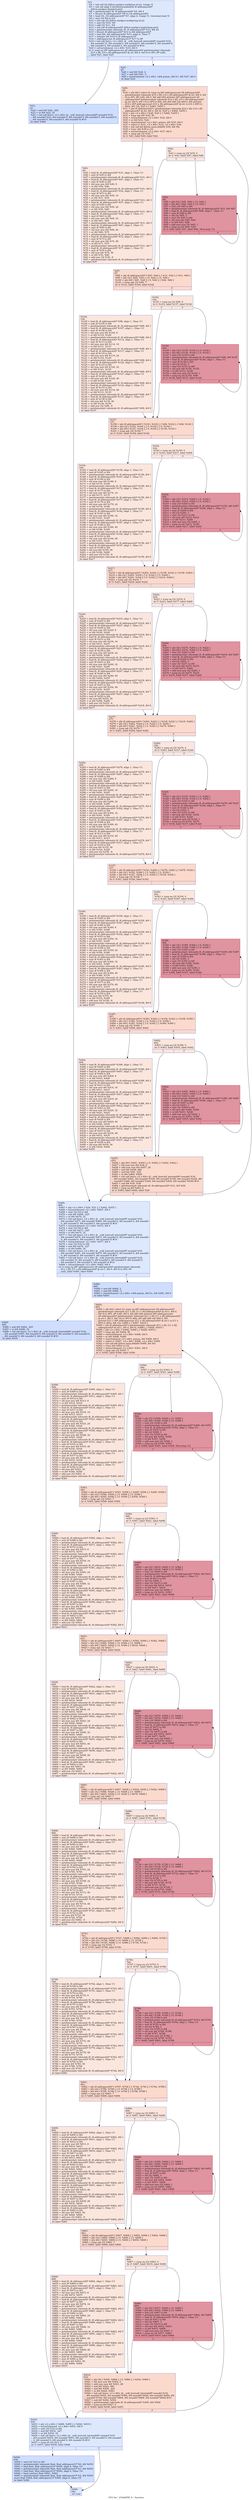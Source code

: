 digraph "CFG for '_Z3AddPfS_S_' function" {
	label="CFG for '_Z3AddPfS_S_' function";

	Node0x549b290 [shape=record,color="#3d50c3ff", style=filled, fillcolor="#b2ccfb70",label="{%3:\l  %4 = tail call i32 @llvm.amdgcn.workitem.id.x(), !range !4\l  %5 = tail call align 4 dereferenceable(64) i8 addrspace(4)*\l... @llvm.amdgcn.dispatch.ptr()\l  %6 = getelementptr i8, i8 addrspace(4)* %5, i64 4\l  %7 = bitcast i8 addrspace(4)* %6 to i16 addrspace(4)*\l  %8 = load i16, i16 addrspace(4)* %7, align 4, !range !5, !invariant.load !6\l  %9 = zext i16 %8 to i32\l  %10 = tail call i32 @llvm.amdgcn.workgroup.id.x()\l  %11 = mul i32 %10, %9\l  %12 = add i32 %11, %4\l  %13 = tail call i8 addrspace(4)* @llvm.amdgcn.implicitarg.ptr()\l  %14 = getelementptr inbounds i8, i8 addrspace(4)* %13, i64 24\l  %15 = bitcast i8 addrspace(4)* %14 to i64 addrspace(4)*\l  %16 = load i64, i64 addrspace(4)* %15, align 8, !tbaa !7\l  %17 = inttoptr i64 %16 to i8 addrspace(1)*\l  %18 = addrspacecast i8 addrspace(1)* %17 to i8*\l  %19 = tail call fastcc \<2 x i64\> @__ockl_hostcall_internal(i8* noundef %18,\l... i64 noundef 33, i64 noundef 0, i64 noundef 0, i64 noundef 0, i64 noundef 0,\l... i64 noundef 0, i64 noundef 0, i64 noundef 0) #10\l  %20 = extractelement \<2 x i64\> %19, i64 0\l  br i1 icmp eq (i8* addrspacecast (i8 addrspace(4)* getelementptr inbounds\l... ([14 x i8], [14 x i8] addrspace(4)* @.str, i64 0, i64 0) to i8*), i8* null),\l... label %21, label %25\l|{<s0>T|<s1>F}}"];
	Node0x549b290:s0 -> Node0x549dfe0;
	Node0x549b290:s1 -> Node0x549e9d0;
	Node0x549dfe0 [shape=record,color="#3d50c3ff", style=filled, fillcolor="#93b5fe70",label="{%21:\l21:                                               \l  %22 = and i64 %20, -225\l  %23 = or i64 %22, 32\l  %24 = tail call fastcc \<2 x i64\> @__ockl_hostcall_internal(i8* noundef %18,\l... i64 noundef %23, i64 noundef 0, i64 noundef 0, i64 noundef 0, i64 noundef 0,\l... i64 noundef 0, i64 noundef 0, i64 noundef 0) #10\l  br label %466\l}"];
	Node0x549dfe0 -> Node0x549ec90;
	Node0x549e9d0 [shape=record,color="#3d50c3ff", style=filled, fillcolor="#93b5fe70",label="{%25:\l25:                                               \l  %26 = and i64 %20, 2\l  %27 = and i64 %20, -3\l  %28 = insertelement \<2 x i64\> \<i64 poison, i64 0\>, i64 %27, i64 0\l  br label %29\l}"];
	Node0x549e9d0 -> Node0x549f830;
	Node0x549f830 [shape=record,color="#3d50c3ff", style=filled, fillcolor="#f7ac8e70",label="{%29:\l29:                                               \l  %30 = phi i64 [ select (i1 icmp eq (i8* addrspacecast (i8 addrspace(4)*\l... getelementptr inbounds ([14 x i8], [14 x i8] addrspace(4)* @.str, i64 0, i64\l... 0) to i8*), i8* null), i64 0, i64 add (i64 ptrtoint (i8* addrspacecast (i8\l... addrspace(4)* getelementptr inbounds ([14 x i8], [14 x i8] addrspace(4)*\l... @.str, i64 0, i64 13) to i8*) to i64), i64 add (i64 sub (i64 0, i64 ptrtoint\l... ([14 x i8]* addrspacecast ([14 x i8] addrspace(4)* @.str to [14 x i8]*) to\l... i64)), i64 1))), %25 ], [ %463, %455 ]\l  %31 = phi i8 addrspace(4)* [ getelementptr inbounds ([14 x i8], [14 x i8]\l... addrspace(4)* @.str, i64 0, i64 0), %25 ], [ %464, %455 ]\l  %32 = phi \<2 x i64\> [ %28, %25 ], [ %462, %455 ]\l  %33 = icmp ugt i64 %30, 56\l  %34 = extractelement \<2 x i64\> %32, i64 0\l  %35 = or i64 %34, %26\l  %36 = insertelement \<2 x i64\> poison, i64 %35, i64 0\l  %37 = select i1 %33, \<2 x i64\> %32, \<2 x i64\> %36\l  %38 = tail call i64 @llvm.umin.i64(i64 %30, i64 56)\l  %39 = trunc i64 %38 to i32\l  %40 = extractelement \<2 x i64\> %37, i64 0\l  %41 = icmp ugt i32 %39, 7\l  br i1 %41, label %44, label %42\l|{<s0>T|<s1>F}}"];
	Node0x549f830:s0 -> Node0x54a0880;
	Node0x549f830:s1 -> Node0x54a0910;
	Node0x54a0910 [shape=record,color="#3d50c3ff", style=filled, fillcolor="#f3c7b170",label="{%42:\l42:                                               \l  %43 = icmp eq i32 %39, 0\l  br i1 %43, label %97, label %84\l|{<s0>T|<s1>F}}"];
	Node0x54a0910:s0 -> Node0x54a0b10;
	Node0x54a0910:s1 -> Node0x54a0b60;
	Node0x54a0880 [shape=record,color="#3d50c3ff", style=filled, fillcolor="#f3c7b170",label="{%44:\l44:                                               \l  %45 = load i8, i8 addrspace(4)* %31, align 1, !tbaa !11\l  %46 = zext i8 %45 to i64\l  %47 = getelementptr inbounds i8, i8 addrspace(4)* %31, i64 1\l  %48 = load i8, i8 addrspace(4)* %47, align 1, !tbaa !11\l  %49 = zext i8 %48 to i64\l  %50 = shl nuw nsw i64 %49, 8\l  %51 = or i64 %50, %46\l  %52 = getelementptr inbounds i8, i8 addrspace(4)* %31, i64 2\l  %53 = load i8, i8 addrspace(4)* %52, align 1, !tbaa !11\l  %54 = zext i8 %53 to i64\l  %55 = shl nuw nsw i64 %54, 16\l  %56 = or i64 %51, %55\l  %57 = getelementptr inbounds i8, i8 addrspace(4)* %31, i64 3\l  %58 = load i8, i8 addrspace(4)* %57, align 1, !tbaa !11\l  %59 = zext i8 %58 to i64\l  %60 = shl nuw nsw i64 %59, 24\l  %61 = or i64 %56, %60\l  %62 = getelementptr inbounds i8, i8 addrspace(4)* %31, i64 4\l  %63 = load i8, i8 addrspace(4)* %62, align 1, !tbaa !11\l  %64 = zext i8 %63 to i64\l  %65 = shl nuw nsw i64 %64, 32\l  %66 = or i64 %61, %65\l  %67 = getelementptr inbounds i8, i8 addrspace(4)* %31, i64 5\l  %68 = load i8, i8 addrspace(4)* %67, align 1, !tbaa !11\l  %69 = zext i8 %68 to i64\l  %70 = shl nuw nsw i64 %69, 40\l  %71 = or i64 %66, %70\l  %72 = getelementptr inbounds i8, i8 addrspace(4)* %31, i64 6\l  %73 = load i8, i8 addrspace(4)* %72, align 1, !tbaa !11\l  %74 = zext i8 %73 to i64\l  %75 = shl nuw nsw i64 %74, 48\l  %76 = or i64 %71, %75\l  %77 = getelementptr inbounds i8, i8 addrspace(4)* %31, i64 7\l  %78 = load i8, i8 addrspace(4)* %77, align 1, !tbaa !11\l  %79 = zext i8 %78 to i64\l  %80 = shl nuw i64 %79, 56\l  %81 = or i64 %76, %80\l  %82 = add nsw i32 %39, -8\l  %83 = getelementptr inbounds i8, i8 addrspace(4)* %31, i64 8\l  br label %97\l}"];
	Node0x54a0880 -> Node0x54a0b10;
	Node0x54a0b60 [shape=record,color="#b70d28ff", style=filled, fillcolor="#b70d2870",label="{%84:\l84:                                               \l  %85 = phi i32 [ %95, %84 ], [ 0, %42 ]\l  %86 = phi i64 [ %94, %84 ], [ 0, %42 ]\l  %87 = zext i32 %85 to i64\l  %88 = getelementptr inbounds i8, i8 addrspace(4)* %31, i64 %87\l  %89 = load i8, i8 addrspace(4)* %88, align 1, !tbaa !11\l  %90 = zext i8 %89 to i64\l  %91 = shl i32 %85, 3\l  %92 = zext i32 %91 to i64\l  %93 = shl nuw i64 %90, %92\l  %94 = or i64 %93, %86\l  %95 = add nuw nsw i32 %85, 1\l  %96 = icmp eq i32 %95, %39\l  br i1 %96, label %97, label %84, !llvm.loop !12\l|{<s0>T|<s1>F}}"];
	Node0x54a0b60:s0 -> Node0x54a0b10;
	Node0x54a0b60:s1 -> Node0x54a0b60;
	Node0x54a0b10 [shape=record,color="#3d50c3ff", style=filled, fillcolor="#f7ac8e70",label="{%97:\l97:                                               \l  %98 = phi i8 addrspace(4)* [ %83, %44 ], [ %31, %42 ], [ %31, %84 ]\l  %99 = phi i32 [ %82, %44 ], [ 0, %42 ], [ 0, %84 ]\l  %100 = phi i64 [ %81, %44 ], [ 0, %42 ], [ %94, %84 ]\l  %101 = icmp ugt i32 %99, 7\l  br i1 %101, label %104, label %102\l|{<s0>T|<s1>F}}"];
	Node0x54a0b10:s0 -> Node0x54a3860;
	Node0x54a0b10:s1 -> Node0x54a38b0;
	Node0x54a38b0 [shape=record,color="#3d50c3ff", style=filled, fillcolor="#f3c7b170",label="{%102:\l102:                                              \l  %103 = icmp eq i32 %99, 0\l  br i1 %103, label %157, label %144\l|{<s0>T|<s1>F}}"];
	Node0x54a38b0:s0 -> Node0x54a3a80;
	Node0x54a38b0:s1 -> Node0x54a3ad0;
	Node0x54a3860 [shape=record,color="#3d50c3ff", style=filled, fillcolor="#f3c7b170",label="{%104:\l104:                                              \l  %105 = load i8, i8 addrspace(4)* %98, align 1, !tbaa !11\l  %106 = zext i8 %105 to i64\l  %107 = getelementptr inbounds i8, i8 addrspace(4)* %98, i64 1\l  %108 = load i8, i8 addrspace(4)* %107, align 1, !tbaa !11\l  %109 = zext i8 %108 to i64\l  %110 = shl nuw nsw i64 %109, 8\l  %111 = or i64 %110, %106\l  %112 = getelementptr inbounds i8, i8 addrspace(4)* %98, i64 2\l  %113 = load i8, i8 addrspace(4)* %112, align 1, !tbaa !11\l  %114 = zext i8 %113 to i64\l  %115 = shl nuw nsw i64 %114, 16\l  %116 = or i64 %111, %115\l  %117 = getelementptr inbounds i8, i8 addrspace(4)* %98, i64 3\l  %118 = load i8, i8 addrspace(4)* %117, align 1, !tbaa !11\l  %119 = zext i8 %118 to i64\l  %120 = shl nuw nsw i64 %119, 24\l  %121 = or i64 %116, %120\l  %122 = getelementptr inbounds i8, i8 addrspace(4)* %98, i64 4\l  %123 = load i8, i8 addrspace(4)* %122, align 1, !tbaa !11\l  %124 = zext i8 %123 to i64\l  %125 = shl nuw nsw i64 %124, 32\l  %126 = or i64 %121, %125\l  %127 = getelementptr inbounds i8, i8 addrspace(4)* %98, i64 5\l  %128 = load i8, i8 addrspace(4)* %127, align 1, !tbaa !11\l  %129 = zext i8 %128 to i64\l  %130 = shl nuw nsw i64 %129, 40\l  %131 = or i64 %126, %130\l  %132 = getelementptr inbounds i8, i8 addrspace(4)* %98, i64 6\l  %133 = load i8, i8 addrspace(4)* %132, align 1, !tbaa !11\l  %134 = zext i8 %133 to i64\l  %135 = shl nuw nsw i64 %134, 48\l  %136 = or i64 %131, %135\l  %137 = getelementptr inbounds i8, i8 addrspace(4)* %98, i64 7\l  %138 = load i8, i8 addrspace(4)* %137, align 1, !tbaa !11\l  %139 = zext i8 %138 to i64\l  %140 = shl nuw i64 %139, 56\l  %141 = or i64 %136, %140\l  %142 = add nsw i32 %99, -8\l  %143 = getelementptr inbounds i8, i8 addrspace(4)* %98, i64 8\l  br label %157\l}"];
	Node0x54a3860 -> Node0x54a3a80;
	Node0x54a3ad0 [shape=record,color="#b70d28ff", style=filled, fillcolor="#b70d2870",label="{%144:\l144:                                              \l  %145 = phi i32 [ %155, %144 ], [ 0, %102 ]\l  %146 = phi i64 [ %154, %144 ], [ 0, %102 ]\l  %147 = zext i32 %145 to i64\l  %148 = getelementptr inbounds i8, i8 addrspace(4)* %98, i64 %147\l  %149 = load i8, i8 addrspace(4)* %148, align 1, !tbaa !11\l  %150 = zext i8 %149 to i64\l  %151 = shl i32 %145, 3\l  %152 = zext i32 %151 to i64\l  %153 = shl nuw i64 %150, %152\l  %154 = or i64 %153, %146\l  %155 = add nuw nsw i32 %145, 1\l  %156 = icmp eq i32 %155, %99\l  br i1 %156, label %157, label %144\l|{<s0>T|<s1>F}}"];
	Node0x54a3ad0:s0 -> Node0x54a3a80;
	Node0x54a3ad0:s1 -> Node0x54a3ad0;
	Node0x54a3a80 [shape=record,color="#3d50c3ff", style=filled, fillcolor="#f7ac8e70",label="{%157:\l157:                                              \l  %158 = phi i8 addrspace(4)* [ %143, %104 ], [ %98, %102 ], [ %98, %144 ]\l  %159 = phi i32 [ %142, %104 ], [ 0, %102 ], [ 0, %144 ]\l  %160 = phi i64 [ %141, %104 ], [ 0, %102 ], [ %154, %144 ]\l  %161 = icmp ugt i32 %159, 7\l  br i1 %161, label %164, label %162\l|{<s0>T|<s1>F}}"];
	Node0x54a3a80:s0 -> Node0x54a5fa0;
	Node0x54a3a80:s1 -> Node0x54a5ff0;
	Node0x54a5ff0 [shape=record,color="#3d50c3ff", style=filled, fillcolor="#f3c7b170",label="{%162:\l162:                                              \l  %163 = icmp eq i32 %159, 0\l  br i1 %163, label %217, label %204\l|{<s0>T|<s1>F}}"];
	Node0x54a5ff0:s0 -> Node0x54a6180;
	Node0x54a5ff0:s1 -> Node0x54a61d0;
	Node0x54a5fa0 [shape=record,color="#3d50c3ff", style=filled, fillcolor="#f3c7b170",label="{%164:\l164:                                              \l  %165 = load i8, i8 addrspace(4)* %158, align 1, !tbaa !11\l  %166 = zext i8 %165 to i64\l  %167 = getelementptr inbounds i8, i8 addrspace(4)* %158, i64 1\l  %168 = load i8, i8 addrspace(4)* %167, align 1, !tbaa !11\l  %169 = zext i8 %168 to i64\l  %170 = shl nuw nsw i64 %169, 8\l  %171 = or i64 %170, %166\l  %172 = getelementptr inbounds i8, i8 addrspace(4)* %158, i64 2\l  %173 = load i8, i8 addrspace(4)* %172, align 1, !tbaa !11\l  %174 = zext i8 %173 to i64\l  %175 = shl nuw nsw i64 %174, 16\l  %176 = or i64 %171, %175\l  %177 = getelementptr inbounds i8, i8 addrspace(4)* %158, i64 3\l  %178 = load i8, i8 addrspace(4)* %177, align 1, !tbaa !11\l  %179 = zext i8 %178 to i64\l  %180 = shl nuw nsw i64 %179, 24\l  %181 = or i64 %176, %180\l  %182 = getelementptr inbounds i8, i8 addrspace(4)* %158, i64 4\l  %183 = load i8, i8 addrspace(4)* %182, align 1, !tbaa !11\l  %184 = zext i8 %183 to i64\l  %185 = shl nuw nsw i64 %184, 32\l  %186 = or i64 %181, %185\l  %187 = getelementptr inbounds i8, i8 addrspace(4)* %158, i64 5\l  %188 = load i8, i8 addrspace(4)* %187, align 1, !tbaa !11\l  %189 = zext i8 %188 to i64\l  %190 = shl nuw nsw i64 %189, 40\l  %191 = or i64 %186, %190\l  %192 = getelementptr inbounds i8, i8 addrspace(4)* %158, i64 6\l  %193 = load i8, i8 addrspace(4)* %192, align 1, !tbaa !11\l  %194 = zext i8 %193 to i64\l  %195 = shl nuw nsw i64 %194, 48\l  %196 = or i64 %191, %195\l  %197 = getelementptr inbounds i8, i8 addrspace(4)* %158, i64 7\l  %198 = load i8, i8 addrspace(4)* %197, align 1, !tbaa !11\l  %199 = zext i8 %198 to i64\l  %200 = shl nuw i64 %199, 56\l  %201 = or i64 %196, %200\l  %202 = add nsw i32 %159, -8\l  %203 = getelementptr inbounds i8, i8 addrspace(4)* %158, i64 8\l  br label %217\l}"];
	Node0x54a5fa0 -> Node0x54a6180;
	Node0x54a61d0 [shape=record,color="#b70d28ff", style=filled, fillcolor="#b70d2870",label="{%204:\l204:                                              \l  %205 = phi i32 [ %215, %204 ], [ 0, %162 ]\l  %206 = phi i64 [ %214, %204 ], [ 0, %162 ]\l  %207 = zext i32 %205 to i64\l  %208 = getelementptr inbounds i8, i8 addrspace(4)* %158, i64 %207\l  %209 = load i8, i8 addrspace(4)* %208, align 1, !tbaa !11\l  %210 = zext i8 %209 to i64\l  %211 = shl i32 %205, 3\l  %212 = zext i32 %211 to i64\l  %213 = shl nuw i64 %210, %212\l  %214 = or i64 %213, %206\l  %215 = add nuw nsw i32 %205, 1\l  %216 = icmp eq i32 %215, %159\l  br i1 %216, label %217, label %204\l|{<s0>T|<s1>F}}"];
	Node0x54a61d0:s0 -> Node0x54a6180;
	Node0x54a61d0:s1 -> Node0x54a61d0;
	Node0x54a6180 [shape=record,color="#3d50c3ff", style=filled, fillcolor="#f7ac8e70",label="{%217:\l217:                                              \l  %218 = phi i8 addrspace(4)* [ %203, %164 ], [ %158, %162 ], [ %158, %204 ]\l  %219 = phi i32 [ %202, %164 ], [ 0, %162 ], [ 0, %204 ]\l  %220 = phi i64 [ %201, %164 ], [ 0, %162 ], [ %214, %204 ]\l  %221 = icmp ugt i32 %219, 7\l  br i1 %221, label %224, label %222\l|{<s0>T|<s1>F}}"];
	Node0x54a6180:s0 -> Node0x54a8220;
	Node0x54a6180:s1 -> Node0x54a8270;
	Node0x54a8270 [shape=record,color="#3d50c3ff", style=filled, fillcolor="#f3c7b170",label="{%222:\l222:                                              \l  %223 = icmp eq i32 %219, 0\l  br i1 %223, label %277, label %264\l|{<s0>T|<s1>F}}"];
	Node0x54a8270:s0 -> Node0x54a8400;
	Node0x54a8270:s1 -> Node0x54a8450;
	Node0x54a8220 [shape=record,color="#3d50c3ff", style=filled, fillcolor="#f3c7b170",label="{%224:\l224:                                              \l  %225 = load i8, i8 addrspace(4)* %218, align 1, !tbaa !11\l  %226 = zext i8 %225 to i64\l  %227 = getelementptr inbounds i8, i8 addrspace(4)* %218, i64 1\l  %228 = load i8, i8 addrspace(4)* %227, align 1, !tbaa !11\l  %229 = zext i8 %228 to i64\l  %230 = shl nuw nsw i64 %229, 8\l  %231 = or i64 %230, %226\l  %232 = getelementptr inbounds i8, i8 addrspace(4)* %218, i64 2\l  %233 = load i8, i8 addrspace(4)* %232, align 1, !tbaa !11\l  %234 = zext i8 %233 to i64\l  %235 = shl nuw nsw i64 %234, 16\l  %236 = or i64 %231, %235\l  %237 = getelementptr inbounds i8, i8 addrspace(4)* %218, i64 3\l  %238 = load i8, i8 addrspace(4)* %237, align 1, !tbaa !11\l  %239 = zext i8 %238 to i64\l  %240 = shl nuw nsw i64 %239, 24\l  %241 = or i64 %236, %240\l  %242 = getelementptr inbounds i8, i8 addrspace(4)* %218, i64 4\l  %243 = load i8, i8 addrspace(4)* %242, align 1, !tbaa !11\l  %244 = zext i8 %243 to i64\l  %245 = shl nuw nsw i64 %244, 32\l  %246 = or i64 %241, %245\l  %247 = getelementptr inbounds i8, i8 addrspace(4)* %218, i64 5\l  %248 = load i8, i8 addrspace(4)* %247, align 1, !tbaa !11\l  %249 = zext i8 %248 to i64\l  %250 = shl nuw nsw i64 %249, 40\l  %251 = or i64 %246, %250\l  %252 = getelementptr inbounds i8, i8 addrspace(4)* %218, i64 6\l  %253 = load i8, i8 addrspace(4)* %252, align 1, !tbaa !11\l  %254 = zext i8 %253 to i64\l  %255 = shl nuw nsw i64 %254, 48\l  %256 = or i64 %251, %255\l  %257 = getelementptr inbounds i8, i8 addrspace(4)* %218, i64 7\l  %258 = load i8, i8 addrspace(4)* %257, align 1, !tbaa !11\l  %259 = zext i8 %258 to i64\l  %260 = shl nuw i64 %259, 56\l  %261 = or i64 %256, %260\l  %262 = add nsw i32 %219, -8\l  %263 = getelementptr inbounds i8, i8 addrspace(4)* %218, i64 8\l  br label %277\l}"];
	Node0x54a8220 -> Node0x54a8400;
	Node0x54a8450 [shape=record,color="#b70d28ff", style=filled, fillcolor="#b70d2870",label="{%264:\l264:                                              \l  %265 = phi i32 [ %275, %264 ], [ 0, %222 ]\l  %266 = phi i64 [ %274, %264 ], [ 0, %222 ]\l  %267 = zext i32 %265 to i64\l  %268 = getelementptr inbounds i8, i8 addrspace(4)* %218, i64 %267\l  %269 = load i8, i8 addrspace(4)* %268, align 1, !tbaa !11\l  %270 = zext i8 %269 to i64\l  %271 = shl i32 %265, 3\l  %272 = zext i32 %271 to i64\l  %273 = shl nuw i64 %270, %272\l  %274 = or i64 %273, %266\l  %275 = add nuw nsw i32 %265, 1\l  %276 = icmp eq i32 %275, %219\l  br i1 %276, label %277, label %264\l|{<s0>T|<s1>F}}"];
	Node0x54a8450:s0 -> Node0x54a8400;
	Node0x54a8450:s1 -> Node0x54a8450;
	Node0x54a8400 [shape=record,color="#3d50c3ff", style=filled, fillcolor="#f7ac8e70",label="{%277:\l277:                                              \l  %278 = phi i8 addrspace(4)* [ %263, %224 ], [ %218, %222 ], [ %218, %264 ]\l  %279 = phi i32 [ %262, %224 ], [ 0, %222 ], [ 0, %264 ]\l  %280 = phi i64 [ %261, %224 ], [ 0, %222 ], [ %274, %264 ]\l  %281 = icmp ugt i32 %279, 7\l  br i1 %281, label %284, label %282\l|{<s0>T|<s1>F}}"];
	Node0x54a8400:s0 -> Node0x54aac80;
	Node0x54a8400:s1 -> Node0x54aacd0;
	Node0x54aacd0 [shape=record,color="#3d50c3ff", style=filled, fillcolor="#f3c7b170",label="{%282:\l282:                                              \l  %283 = icmp eq i32 %279, 0\l  br i1 %283, label %337, label %324\l|{<s0>T|<s1>F}}"];
	Node0x54aacd0:s0 -> Node0x54aae60;
	Node0x54aacd0:s1 -> Node0x54aaeb0;
	Node0x54aac80 [shape=record,color="#3d50c3ff", style=filled, fillcolor="#f3c7b170",label="{%284:\l284:                                              \l  %285 = load i8, i8 addrspace(4)* %278, align 1, !tbaa !11\l  %286 = zext i8 %285 to i64\l  %287 = getelementptr inbounds i8, i8 addrspace(4)* %278, i64 1\l  %288 = load i8, i8 addrspace(4)* %287, align 1, !tbaa !11\l  %289 = zext i8 %288 to i64\l  %290 = shl nuw nsw i64 %289, 8\l  %291 = or i64 %290, %286\l  %292 = getelementptr inbounds i8, i8 addrspace(4)* %278, i64 2\l  %293 = load i8, i8 addrspace(4)* %292, align 1, !tbaa !11\l  %294 = zext i8 %293 to i64\l  %295 = shl nuw nsw i64 %294, 16\l  %296 = or i64 %291, %295\l  %297 = getelementptr inbounds i8, i8 addrspace(4)* %278, i64 3\l  %298 = load i8, i8 addrspace(4)* %297, align 1, !tbaa !11\l  %299 = zext i8 %298 to i64\l  %300 = shl nuw nsw i64 %299, 24\l  %301 = or i64 %296, %300\l  %302 = getelementptr inbounds i8, i8 addrspace(4)* %278, i64 4\l  %303 = load i8, i8 addrspace(4)* %302, align 1, !tbaa !11\l  %304 = zext i8 %303 to i64\l  %305 = shl nuw nsw i64 %304, 32\l  %306 = or i64 %301, %305\l  %307 = getelementptr inbounds i8, i8 addrspace(4)* %278, i64 5\l  %308 = load i8, i8 addrspace(4)* %307, align 1, !tbaa !11\l  %309 = zext i8 %308 to i64\l  %310 = shl nuw nsw i64 %309, 40\l  %311 = or i64 %306, %310\l  %312 = getelementptr inbounds i8, i8 addrspace(4)* %278, i64 6\l  %313 = load i8, i8 addrspace(4)* %312, align 1, !tbaa !11\l  %314 = zext i8 %313 to i64\l  %315 = shl nuw nsw i64 %314, 48\l  %316 = or i64 %311, %315\l  %317 = getelementptr inbounds i8, i8 addrspace(4)* %278, i64 7\l  %318 = load i8, i8 addrspace(4)* %317, align 1, !tbaa !11\l  %319 = zext i8 %318 to i64\l  %320 = shl nuw i64 %319, 56\l  %321 = or i64 %316, %320\l  %322 = add nsw i32 %279, -8\l  %323 = getelementptr inbounds i8, i8 addrspace(4)* %278, i64 8\l  br label %337\l}"];
	Node0x54aac80 -> Node0x54aae60;
	Node0x54aaeb0 [shape=record,color="#b70d28ff", style=filled, fillcolor="#b70d2870",label="{%324:\l324:                                              \l  %325 = phi i32 [ %335, %324 ], [ 0, %282 ]\l  %326 = phi i64 [ %334, %324 ], [ 0, %282 ]\l  %327 = zext i32 %325 to i64\l  %328 = getelementptr inbounds i8, i8 addrspace(4)* %278, i64 %327\l  %329 = load i8, i8 addrspace(4)* %328, align 1, !tbaa !11\l  %330 = zext i8 %329 to i64\l  %331 = shl i32 %325, 3\l  %332 = zext i32 %331 to i64\l  %333 = shl nuw i64 %330, %332\l  %334 = or i64 %333, %326\l  %335 = add nuw nsw i32 %325, 1\l  %336 = icmp eq i32 %335, %279\l  br i1 %336, label %337, label %324\l|{<s0>T|<s1>F}}"];
	Node0x54aaeb0:s0 -> Node0x54aae60;
	Node0x54aaeb0:s1 -> Node0x54aaeb0;
	Node0x54aae60 [shape=record,color="#3d50c3ff", style=filled, fillcolor="#f7ac8e70",label="{%337:\l337:                                              \l  %338 = phi i8 addrspace(4)* [ %323, %284 ], [ %278, %282 ], [ %278, %324 ]\l  %339 = phi i32 [ %322, %284 ], [ 0, %282 ], [ 0, %324 ]\l  %340 = phi i64 [ %321, %284 ], [ 0, %282 ], [ %334, %324 ]\l  %341 = icmp ugt i32 %339, 7\l  br i1 %341, label %344, label %342\l|{<s0>T|<s1>F}}"];
	Node0x54aae60:s0 -> Node0x54ad8d0;
	Node0x54aae60:s1 -> Node0x54ad920;
	Node0x54ad920 [shape=record,color="#3d50c3ff", style=filled, fillcolor="#f3c7b170",label="{%342:\l342:                                              \l  %343 = icmp eq i32 %339, 0\l  br i1 %343, label %397, label %384\l|{<s0>T|<s1>F}}"];
	Node0x54ad920:s0 -> Node0x54adab0;
	Node0x54ad920:s1 -> Node0x54adb00;
	Node0x54ad8d0 [shape=record,color="#3d50c3ff", style=filled, fillcolor="#f3c7b170",label="{%344:\l344:                                              \l  %345 = load i8, i8 addrspace(4)* %338, align 1, !tbaa !11\l  %346 = zext i8 %345 to i64\l  %347 = getelementptr inbounds i8, i8 addrspace(4)* %338, i64 1\l  %348 = load i8, i8 addrspace(4)* %347, align 1, !tbaa !11\l  %349 = zext i8 %348 to i64\l  %350 = shl nuw nsw i64 %349, 8\l  %351 = or i64 %350, %346\l  %352 = getelementptr inbounds i8, i8 addrspace(4)* %338, i64 2\l  %353 = load i8, i8 addrspace(4)* %352, align 1, !tbaa !11\l  %354 = zext i8 %353 to i64\l  %355 = shl nuw nsw i64 %354, 16\l  %356 = or i64 %351, %355\l  %357 = getelementptr inbounds i8, i8 addrspace(4)* %338, i64 3\l  %358 = load i8, i8 addrspace(4)* %357, align 1, !tbaa !11\l  %359 = zext i8 %358 to i64\l  %360 = shl nuw nsw i64 %359, 24\l  %361 = or i64 %356, %360\l  %362 = getelementptr inbounds i8, i8 addrspace(4)* %338, i64 4\l  %363 = load i8, i8 addrspace(4)* %362, align 1, !tbaa !11\l  %364 = zext i8 %363 to i64\l  %365 = shl nuw nsw i64 %364, 32\l  %366 = or i64 %361, %365\l  %367 = getelementptr inbounds i8, i8 addrspace(4)* %338, i64 5\l  %368 = load i8, i8 addrspace(4)* %367, align 1, !tbaa !11\l  %369 = zext i8 %368 to i64\l  %370 = shl nuw nsw i64 %369, 40\l  %371 = or i64 %366, %370\l  %372 = getelementptr inbounds i8, i8 addrspace(4)* %338, i64 6\l  %373 = load i8, i8 addrspace(4)* %372, align 1, !tbaa !11\l  %374 = zext i8 %373 to i64\l  %375 = shl nuw nsw i64 %374, 48\l  %376 = or i64 %371, %375\l  %377 = getelementptr inbounds i8, i8 addrspace(4)* %338, i64 7\l  %378 = load i8, i8 addrspace(4)* %377, align 1, !tbaa !11\l  %379 = zext i8 %378 to i64\l  %380 = shl nuw i64 %379, 56\l  %381 = or i64 %376, %380\l  %382 = add nsw i32 %339, -8\l  %383 = getelementptr inbounds i8, i8 addrspace(4)* %338, i64 8\l  br label %397\l}"];
	Node0x54ad8d0 -> Node0x54adab0;
	Node0x54adb00 [shape=record,color="#b70d28ff", style=filled, fillcolor="#b70d2870",label="{%384:\l384:                                              \l  %385 = phi i32 [ %395, %384 ], [ 0, %342 ]\l  %386 = phi i64 [ %394, %384 ], [ 0, %342 ]\l  %387 = zext i32 %385 to i64\l  %388 = getelementptr inbounds i8, i8 addrspace(4)* %338, i64 %387\l  %389 = load i8, i8 addrspace(4)* %388, align 1, !tbaa !11\l  %390 = zext i8 %389 to i64\l  %391 = shl i32 %385, 3\l  %392 = zext i32 %391 to i64\l  %393 = shl nuw i64 %390, %392\l  %394 = or i64 %393, %386\l  %395 = add nuw nsw i32 %385, 1\l  %396 = icmp eq i32 %395, %339\l  br i1 %396, label %397, label %384\l|{<s0>T|<s1>F}}"];
	Node0x54adb00:s0 -> Node0x54adab0;
	Node0x54adb00:s1 -> Node0x54adb00;
	Node0x54adab0 [shape=record,color="#3d50c3ff", style=filled, fillcolor="#f7ac8e70",label="{%397:\l397:                                              \l  %398 = phi i8 addrspace(4)* [ %383, %344 ], [ %338, %342 ], [ %338, %384 ]\l  %399 = phi i32 [ %382, %344 ], [ 0, %342 ], [ 0, %384 ]\l  %400 = phi i64 [ %381, %344 ], [ 0, %342 ], [ %394, %384 ]\l  %401 = icmp ugt i32 %399, 7\l  br i1 %401, label %404, label %402\l|{<s0>T|<s1>F}}"];
	Node0x54adab0:s0 -> Node0x54b0130;
	Node0x54adab0:s1 -> Node0x54b0180;
	Node0x54b0180 [shape=record,color="#3d50c3ff", style=filled, fillcolor="#f3c7b170",label="{%402:\l402:                                              \l  %403 = icmp eq i32 %399, 0\l  br i1 %403, label %455, label %442\l|{<s0>T|<s1>F}}"];
	Node0x54b0180:s0 -> Node0x549fcd0;
	Node0x54b0180:s1 -> Node0x54b0310;
	Node0x54b0130 [shape=record,color="#3d50c3ff", style=filled, fillcolor="#f3c7b170",label="{%404:\l404:                                              \l  %405 = load i8, i8 addrspace(4)* %398, align 1, !tbaa !11\l  %406 = zext i8 %405 to i64\l  %407 = getelementptr inbounds i8, i8 addrspace(4)* %398, i64 1\l  %408 = load i8, i8 addrspace(4)* %407, align 1, !tbaa !11\l  %409 = zext i8 %408 to i64\l  %410 = shl nuw nsw i64 %409, 8\l  %411 = or i64 %410, %406\l  %412 = getelementptr inbounds i8, i8 addrspace(4)* %398, i64 2\l  %413 = load i8, i8 addrspace(4)* %412, align 1, !tbaa !11\l  %414 = zext i8 %413 to i64\l  %415 = shl nuw nsw i64 %414, 16\l  %416 = or i64 %411, %415\l  %417 = getelementptr inbounds i8, i8 addrspace(4)* %398, i64 3\l  %418 = load i8, i8 addrspace(4)* %417, align 1, !tbaa !11\l  %419 = zext i8 %418 to i64\l  %420 = shl nuw nsw i64 %419, 24\l  %421 = or i64 %416, %420\l  %422 = getelementptr inbounds i8, i8 addrspace(4)* %398, i64 4\l  %423 = load i8, i8 addrspace(4)* %422, align 1, !tbaa !11\l  %424 = zext i8 %423 to i64\l  %425 = shl nuw nsw i64 %424, 32\l  %426 = or i64 %421, %425\l  %427 = getelementptr inbounds i8, i8 addrspace(4)* %398, i64 5\l  %428 = load i8, i8 addrspace(4)* %427, align 1, !tbaa !11\l  %429 = zext i8 %428 to i64\l  %430 = shl nuw nsw i64 %429, 40\l  %431 = or i64 %426, %430\l  %432 = getelementptr inbounds i8, i8 addrspace(4)* %398, i64 6\l  %433 = load i8, i8 addrspace(4)* %432, align 1, !tbaa !11\l  %434 = zext i8 %433 to i64\l  %435 = shl nuw nsw i64 %434, 48\l  %436 = or i64 %431, %435\l  %437 = getelementptr inbounds i8, i8 addrspace(4)* %398, i64 7\l  %438 = load i8, i8 addrspace(4)* %437, align 1, !tbaa !11\l  %439 = zext i8 %438 to i64\l  %440 = shl nuw i64 %439, 56\l  %441 = or i64 %436, %440\l  br label %455\l}"];
	Node0x54b0130 -> Node0x549fcd0;
	Node0x54b0310 [shape=record,color="#b70d28ff", style=filled, fillcolor="#b70d2870",label="{%442:\l442:                                              \l  %443 = phi i32 [ %453, %442 ], [ 0, %402 ]\l  %444 = phi i64 [ %452, %442 ], [ 0, %402 ]\l  %445 = zext i32 %443 to i64\l  %446 = getelementptr inbounds i8, i8 addrspace(4)* %398, i64 %445\l  %447 = load i8, i8 addrspace(4)* %446, align 1, !tbaa !11\l  %448 = zext i8 %447 to i64\l  %449 = shl i32 %443, 3\l  %450 = zext i32 %449 to i64\l  %451 = shl nuw i64 %448, %450\l  %452 = or i64 %451, %444\l  %453 = add nuw nsw i32 %443, 1\l  %454 = icmp eq i32 %453, %399\l  br i1 %454, label %455, label %442\l|{<s0>T|<s1>F}}"];
	Node0x54b0310:s0 -> Node0x549fcd0;
	Node0x54b0310:s1 -> Node0x54b0310;
	Node0x549fcd0 [shape=record,color="#3d50c3ff", style=filled, fillcolor="#f7ac8e70",label="{%455:\l455:                                              \l  %456 = phi i64 [ %441, %404 ], [ 0, %402 ], [ %452, %442 ]\l  %457 = shl nuw nsw i64 %38, 2\l  %458 = add nuw nsw i64 %457, 28\l  %459 = and i64 %458, 480\l  %460 = and i64 %40, -225\l  %461 = or i64 %460, %459\l  %462 = tail call fastcc \<2 x i64\> @__ockl_hostcall_internal(i8* noundef %18,\l... i64 noundef %461, i64 noundef %100, i64 noundef %160, i64 noundef %220, i64\l... noundef %280, i64 noundef %340, i64 noundef %400, i64 noundef %456) #10\l  %463 = sub i64 %30, %38\l  %464 = getelementptr inbounds i8, i8 addrspace(4)* %31, i64 %38\l  %465 = icmp eq i64 %463, 0\l  br i1 %465, label %466, label %29\l|{<s0>T|<s1>F}}"];
	Node0x549fcd0:s0 -> Node0x549ec90;
	Node0x549fcd0:s1 -> Node0x549f830;
	Node0x549ec90 [shape=record,color="#3d50c3ff", style=filled, fillcolor="#b2ccfb70",label="{%466:\l466:                                              \l  %467 = phi \<2 x i64\> [ %24, %21 ], [ %462, %455 ]\l  %468 = extractelement \<2 x i64\> %467, i64 0\l  %469 = zext i32 %4 to i64\l  %470 = and i64 %468, -225\l  %471 = or i64 %470, 32\l  %472 = tail call fastcc \<2 x i64\> @__ockl_hostcall_internal(i8* noundef %18,\l... i64 noundef %471, i64 noundef %469, i64 noundef 0, i64 noundef 0, i64 noundef\l... 0, i64 noundef 0, i64 noundef 0, i64 noundef 0) #10\l  %473 = extractelement \<2 x i64\> %472, i64 0\l  %474 = zext i16 %8 to i64\l  %475 = and i64 %473, -225\l  %476 = or i64 %475, 32\l  %477 = tail call fastcc \<2 x i64\> @__ockl_hostcall_internal(i8* noundef %18,\l... i64 noundef %476, i64 noundef %474, i64 noundef 0, i64 noundef 0, i64 noundef\l... 0, i64 noundef 0, i64 noundef 0, i64 noundef 0) #10\l  %478 = extractelement \<2 x i64\> %477, i64 0\l  %479 = zext i32 %10 to i64\l  %480 = and i64 %478, -227\l  %481 = or i64 %480, 34\l  %482 = tail call fastcc \<2 x i64\> @__ockl_hostcall_internal(i8* noundef %18,\l... i64 noundef %481, i64 noundef %479, i64 noundef 0, i64 noundef 0, i64 noundef\l... 0, i64 noundef 0, i64 noundef 0, i64 noundef 0) #10\l  %483 = tail call fastcc \<2 x i64\> @__ockl_hostcall_internal(i8* noundef %18,\l... i64 noundef 33, i64 noundef 0, i64 noundef 0, i64 noundef 0, i64 noundef 0,\l... i64 noundef 0, i64 noundef 0, i64 noundef 0) #10\l  %484 = extractelement \<2 x i64\> %483, i64 0\l  br i1 icmp eq (i8* addrspacecast (i8 addrspace(4)* getelementptr inbounds\l... ([11 x i8], [11 x i8] addrspace(4)* @.str.1, i64 0, i64 0) to i8*), i8*\l... null), label %485, label %489\l|{<s0>T|<s1>F}}"];
	Node0x549ec90:s0 -> Node0x54b37e0;
	Node0x549ec90:s1 -> Node0x54b3830;
	Node0x54b37e0 [shape=record,color="#3d50c3ff", style=filled, fillcolor="#93b5fe70",label="{%485:\l485:                                              \l  %486 = and i64 %484, -225\l  %487 = or i64 %486, 32\l  %488 = tail call fastcc \<2 x i64\> @__ockl_hostcall_internal(i8* noundef %18,\l... i64 noundef %487, i64 noundef 0, i64 noundef 0, i64 noundef 0, i64 noundef 0,\l... i64 noundef 0, i64 noundef 0, i64 noundef 0) #10\l  br label %930\l}"];
	Node0x54b37e0 -> Node0x54b3aa0;
	Node0x54b3830 [shape=record,color="#3d50c3ff", style=filled, fillcolor="#93b5fe70",label="{%489:\l489:                                              \l  %490 = and i64 %484, 2\l  %491 = and i64 %484, -3\l  %492 = insertelement \<2 x i64\> \<i64 poison, i64 0\>, i64 %491, i64 0\l  br label %493\l}"];
	Node0x54b3830 -> Node0x54b3b60;
	Node0x54b3b60 [shape=record,color="#3d50c3ff", style=filled, fillcolor="#f7ac8e70",label="{%493:\l493:                                              \l  %494 = phi i64 [ select (i1 icmp eq (i8* addrspacecast (i8 addrspace(4)*\l... getelementptr inbounds ([11 x i8], [11 x i8] addrspace(4)* @.str.1, i64 0,\l... i64 0) to i8*), i8* null), i64 0, i64 add (i64 ptrtoint (i8* addrspacecast\l... (i8 addrspace(4)* getelementptr inbounds ([11 x i8], [11 x i8] addrspace(4)*\l... @.str.1, i64 0, i64 10) to i8*) to i64), i64 add (i64 sub (i64 0, i64\l... ptrtoint ([11 x i8]* addrspacecast ([11 x i8] addrspace(4)* @.str.1 to [11 x\l... i8]*) to i64)), i64 1))), %489 ], [ %927, %919 ]\l  %495 = phi i8 addrspace(4)* [ getelementptr inbounds ([11 x i8], [11 x i8]\l... addrspace(4)* @.str.1, i64 0, i64 0), %489 ], [ %928, %919 ]\l  %496 = phi \<2 x i64\> [ %492, %489 ], [ %926, %919 ]\l  %497 = icmp ugt i64 %494, 56\l  %498 = extractelement \<2 x i64\> %496, i64 0\l  %499 = or i64 %498, %490\l  %500 = insertelement \<2 x i64\> poison, i64 %499, i64 0\l  %501 = select i1 %497, \<2 x i64\> %496, \<2 x i64\> %500\l  %502 = tail call i64 @llvm.umin.i64(i64 %494, i64 56)\l  %503 = trunc i64 %502 to i32\l  %504 = extractelement \<2 x i64\> %501, i64 0\l  %505 = icmp ugt i32 %503, 7\l  br i1 %505, label %508, label %506\l|{<s0>T|<s1>F}}"];
	Node0x54b3b60:s0 -> Node0x54b4b00;
	Node0x54b3b60:s1 -> Node0x54b4b90;
	Node0x54b4b90 [shape=record,color="#3d50c3ff", style=filled, fillcolor="#f3c7b170",label="{%506:\l506:                                              \l  %507 = icmp eq i32 %503, 0\l  br i1 %507, label %561, label %548\l|{<s0>T|<s1>F}}"];
	Node0x54b4b90:s0 -> Node0x54b4d60;
	Node0x54b4b90:s1 -> Node0x54b4db0;
	Node0x54b4b00 [shape=record,color="#3d50c3ff", style=filled, fillcolor="#f3c7b170",label="{%508:\l508:                                              \l  %509 = load i8, i8 addrspace(4)* %495, align 1, !tbaa !11\l  %510 = zext i8 %509 to i64\l  %511 = getelementptr inbounds i8, i8 addrspace(4)* %495, i64 1\l  %512 = load i8, i8 addrspace(4)* %511, align 1, !tbaa !11\l  %513 = zext i8 %512 to i64\l  %514 = shl nuw nsw i64 %513, 8\l  %515 = or i64 %514, %510\l  %516 = getelementptr inbounds i8, i8 addrspace(4)* %495, i64 2\l  %517 = load i8, i8 addrspace(4)* %516, align 1, !tbaa !11\l  %518 = zext i8 %517 to i64\l  %519 = shl nuw nsw i64 %518, 16\l  %520 = or i64 %515, %519\l  %521 = getelementptr inbounds i8, i8 addrspace(4)* %495, i64 3\l  %522 = load i8, i8 addrspace(4)* %521, align 1, !tbaa !11\l  %523 = zext i8 %522 to i64\l  %524 = shl nuw nsw i64 %523, 24\l  %525 = or i64 %520, %524\l  %526 = getelementptr inbounds i8, i8 addrspace(4)* %495, i64 4\l  %527 = load i8, i8 addrspace(4)* %526, align 1, !tbaa !11\l  %528 = zext i8 %527 to i64\l  %529 = shl nuw nsw i64 %528, 32\l  %530 = or i64 %525, %529\l  %531 = getelementptr inbounds i8, i8 addrspace(4)* %495, i64 5\l  %532 = load i8, i8 addrspace(4)* %531, align 1, !tbaa !11\l  %533 = zext i8 %532 to i64\l  %534 = shl nuw nsw i64 %533, 40\l  %535 = or i64 %530, %534\l  %536 = getelementptr inbounds i8, i8 addrspace(4)* %495, i64 6\l  %537 = load i8, i8 addrspace(4)* %536, align 1, !tbaa !11\l  %538 = zext i8 %537 to i64\l  %539 = shl nuw nsw i64 %538, 48\l  %540 = or i64 %535, %539\l  %541 = getelementptr inbounds i8, i8 addrspace(4)* %495, i64 7\l  %542 = load i8, i8 addrspace(4)* %541, align 1, !tbaa !11\l  %543 = zext i8 %542 to i64\l  %544 = shl nuw i64 %543, 56\l  %545 = or i64 %540, %544\l  %546 = add nsw i32 %503, -8\l  %547 = getelementptr inbounds i8, i8 addrspace(4)* %495, i64 8\l  br label %561\l}"];
	Node0x54b4b00 -> Node0x54b4d60;
	Node0x54b4db0 [shape=record,color="#b70d28ff", style=filled, fillcolor="#b70d2870",label="{%548:\l548:                                              \l  %549 = phi i32 [ %559, %548 ], [ 0, %506 ]\l  %550 = phi i64 [ %558, %548 ], [ 0, %506 ]\l  %551 = zext i32 %549 to i64\l  %552 = getelementptr inbounds i8, i8 addrspace(4)* %495, i64 %551\l  %553 = load i8, i8 addrspace(4)* %552, align 1, !tbaa !11\l  %554 = zext i8 %553 to i64\l  %555 = shl i32 %549, 3\l  %556 = zext i32 %555 to i64\l  %557 = shl nuw i64 %554, %556\l  %558 = or i64 %557, %550\l  %559 = add nuw nsw i32 %549, 1\l  %560 = icmp eq i32 %559, %503\l  br i1 %560, label %561, label %548, !llvm.loop !12\l|{<s0>T|<s1>F}}"];
	Node0x54b4db0:s0 -> Node0x54b4d60;
	Node0x54b4db0:s1 -> Node0x54b4db0;
	Node0x54b4d60 [shape=record,color="#3d50c3ff", style=filled, fillcolor="#f7ac8e70",label="{%561:\l561:                                              \l  %562 = phi i8 addrspace(4)* [ %547, %508 ], [ %495, %506 ], [ %495, %548 ]\l  %563 = phi i32 [ %546, %508 ], [ 0, %506 ], [ 0, %548 ]\l  %564 = phi i64 [ %545, %508 ], [ 0, %506 ], [ %558, %548 ]\l  %565 = icmp ugt i32 %563, 7\l  br i1 %565, label %568, label %566\l|{<s0>T|<s1>F}}"];
	Node0x54b4d60:s0 -> Node0x54b88a0;
	Node0x54b4d60:s1 -> Node0x54b88f0;
	Node0x54b88f0 [shape=record,color="#3d50c3ff", style=filled, fillcolor="#f3c7b170",label="{%566:\l566:                                              \l  %567 = icmp eq i32 %563, 0\l  br i1 %567, label %621, label %608\l|{<s0>T|<s1>F}}"];
	Node0x54b88f0:s0 -> Node0x54b8a80;
	Node0x54b88f0:s1 -> Node0x54b8ad0;
	Node0x54b88a0 [shape=record,color="#3d50c3ff", style=filled, fillcolor="#f3c7b170",label="{%568:\l568:                                              \l  %569 = load i8, i8 addrspace(4)* %562, align 1, !tbaa !11\l  %570 = zext i8 %569 to i64\l  %571 = getelementptr inbounds i8, i8 addrspace(4)* %562, i64 1\l  %572 = load i8, i8 addrspace(4)* %571, align 1, !tbaa !11\l  %573 = zext i8 %572 to i64\l  %574 = shl nuw nsw i64 %573, 8\l  %575 = or i64 %574, %570\l  %576 = getelementptr inbounds i8, i8 addrspace(4)* %562, i64 2\l  %577 = load i8, i8 addrspace(4)* %576, align 1, !tbaa !11\l  %578 = zext i8 %577 to i64\l  %579 = shl nuw nsw i64 %578, 16\l  %580 = or i64 %575, %579\l  %581 = getelementptr inbounds i8, i8 addrspace(4)* %562, i64 3\l  %582 = load i8, i8 addrspace(4)* %581, align 1, !tbaa !11\l  %583 = zext i8 %582 to i64\l  %584 = shl nuw nsw i64 %583, 24\l  %585 = or i64 %580, %584\l  %586 = getelementptr inbounds i8, i8 addrspace(4)* %562, i64 4\l  %587 = load i8, i8 addrspace(4)* %586, align 1, !tbaa !11\l  %588 = zext i8 %587 to i64\l  %589 = shl nuw nsw i64 %588, 32\l  %590 = or i64 %585, %589\l  %591 = getelementptr inbounds i8, i8 addrspace(4)* %562, i64 5\l  %592 = load i8, i8 addrspace(4)* %591, align 1, !tbaa !11\l  %593 = zext i8 %592 to i64\l  %594 = shl nuw nsw i64 %593, 40\l  %595 = or i64 %590, %594\l  %596 = getelementptr inbounds i8, i8 addrspace(4)* %562, i64 6\l  %597 = load i8, i8 addrspace(4)* %596, align 1, !tbaa !11\l  %598 = zext i8 %597 to i64\l  %599 = shl nuw nsw i64 %598, 48\l  %600 = or i64 %595, %599\l  %601 = getelementptr inbounds i8, i8 addrspace(4)* %562, i64 7\l  %602 = load i8, i8 addrspace(4)* %601, align 1, !tbaa !11\l  %603 = zext i8 %602 to i64\l  %604 = shl nuw i64 %603, 56\l  %605 = or i64 %600, %604\l  %606 = add nsw i32 %563, -8\l  %607 = getelementptr inbounds i8, i8 addrspace(4)* %562, i64 8\l  br label %621\l}"];
	Node0x54b88a0 -> Node0x54b8a80;
	Node0x54b8ad0 [shape=record,color="#b70d28ff", style=filled, fillcolor="#b70d2870",label="{%608:\l608:                                              \l  %609 = phi i32 [ %619, %608 ], [ 0, %566 ]\l  %610 = phi i64 [ %618, %608 ], [ 0, %566 ]\l  %611 = zext i32 %609 to i64\l  %612 = getelementptr inbounds i8, i8 addrspace(4)* %562, i64 %611\l  %613 = load i8, i8 addrspace(4)* %612, align 1, !tbaa !11\l  %614 = zext i8 %613 to i64\l  %615 = shl i32 %609, 3\l  %616 = zext i32 %615 to i64\l  %617 = shl nuw i64 %614, %616\l  %618 = or i64 %617, %610\l  %619 = add nuw nsw i32 %609, 1\l  %620 = icmp eq i32 %619, %563\l  br i1 %620, label %621, label %608\l|{<s0>T|<s1>F}}"];
	Node0x54b8ad0:s0 -> Node0x54b8a80;
	Node0x54b8ad0:s1 -> Node0x54b8ad0;
	Node0x54b8a80 [shape=record,color="#3d50c3ff", style=filled, fillcolor="#f7ac8e70",label="{%621:\l621:                                              \l  %622 = phi i8 addrspace(4)* [ %607, %568 ], [ %562, %566 ], [ %562, %608 ]\l  %623 = phi i32 [ %606, %568 ], [ 0, %566 ], [ 0, %608 ]\l  %624 = phi i64 [ %605, %568 ], [ 0, %566 ], [ %618, %608 ]\l  %625 = icmp ugt i32 %623, 7\l  br i1 %625, label %628, label %626\l|{<s0>T|<s1>F}}"];
	Node0x54b8a80:s0 -> Node0x54baaf0;
	Node0x54b8a80:s1 -> Node0x54bab40;
	Node0x54bab40 [shape=record,color="#3d50c3ff", style=filled, fillcolor="#f3c7b170",label="{%626:\l626:                                              \l  %627 = icmp eq i32 %623, 0\l  br i1 %627, label %681, label %668\l|{<s0>T|<s1>F}}"];
	Node0x54bab40:s0 -> Node0x54bacd0;
	Node0x54bab40:s1 -> Node0x54bad20;
	Node0x54baaf0 [shape=record,color="#3d50c3ff", style=filled, fillcolor="#f3c7b170",label="{%628:\l628:                                              \l  %629 = load i8, i8 addrspace(4)* %622, align 1, !tbaa !11\l  %630 = zext i8 %629 to i64\l  %631 = getelementptr inbounds i8, i8 addrspace(4)* %622, i64 1\l  %632 = load i8, i8 addrspace(4)* %631, align 1, !tbaa !11\l  %633 = zext i8 %632 to i64\l  %634 = shl nuw nsw i64 %633, 8\l  %635 = or i64 %634, %630\l  %636 = getelementptr inbounds i8, i8 addrspace(4)* %622, i64 2\l  %637 = load i8, i8 addrspace(4)* %636, align 1, !tbaa !11\l  %638 = zext i8 %637 to i64\l  %639 = shl nuw nsw i64 %638, 16\l  %640 = or i64 %635, %639\l  %641 = getelementptr inbounds i8, i8 addrspace(4)* %622, i64 3\l  %642 = load i8, i8 addrspace(4)* %641, align 1, !tbaa !11\l  %643 = zext i8 %642 to i64\l  %644 = shl nuw nsw i64 %643, 24\l  %645 = or i64 %640, %644\l  %646 = getelementptr inbounds i8, i8 addrspace(4)* %622, i64 4\l  %647 = load i8, i8 addrspace(4)* %646, align 1, !tbaa !11\l  %648 = zext i8 %647 to i64\l  %649 = shl nuw nsw i64 %648, 32\l  %650 = or i64 %645, %649\l  %651 = getelementptr inbounds i8, i8 addrspace(4)* %622, i64 5\l  %652 = load i8, i8 addrspace(4)* %651, align 1, !tbaa !11\l  %653 = zext i8 %652 to i64\l  %654 = shl nuw nsw i64 %653, 40\l  %655 = or i64 %650, %654\l  %656 = getelementptr inbounds i8, i8 addrspace(4)* %622, i64 6\l  %657 = load i8, i8 addrspace(4)* %656, align 1, !tbaa !11\l  %658 = zext i8 %657 to i64\l  %659 = shl nuw nsw i64 %658, 48\l  %660 = or i64 %655, %659\l  %661 = getelementptr inbounds i8, i8 addrspace(4)* %622, i64 7\l  %662 = load i8, i8 addrspace(4)* %661, align 1, !tbaa !11\l  %663 = zext i8 %662 to i64\l  %664 = shl nuw i64 %663, 56\l  %665 = or i64 %660, %664\l  %666 = add nsw i32 %623, -8\l  %667 = getelementptr inbounds i8, i8 addrspace(4)* %622, i64 8\l  br label %681\l}"];
	Node0x54baaf0 -> Node0x54bacd0;
	Node0x54bad20 [shape=record,color="#b70d28ff", style=filled, fillcolor="#b70d2870",label="{%668:\l668:                                              \l  %669 = phi i32 [ %679, %668 ], [ 0, %626 ]\l  %670 = phi i64 [ %678, %668 ], [ 0, %626 ]\l  %671 = zext i32 %669 to i64\l  %672 = getelementptr inbounds i8, i8 addrspace(4)* %622, i64 %671\l  %673 = load i8, i8 addrspace(4)* %672, align 1, !tbaa !11\l  %674 = zext i8 %673 to i64\l  %675 = shl i32 %669, 3\l  %676 = zext i32 %675 to i64\l  %677 = shl nuw i64 %674, %676\l  %678 = or i64 %677, %670\l  %679 = add nuw nsw i32 %669, 1\l  %680 = icmp eq i32 %679, %623\l  br i1 %680, label %681, label %668\l|{<s0>T|<s1>F}}"];
	Node0x54bad20:s0 -> Node0x54bacd0;
	Node0x54bad20:s1 -> Node0x54bad20;
	Node0x54bacd0 [shape=record,color="#3d50c3ff", style=filled, fillcolor="#f7ac8e70",label="{%681:\l681:                                              \l  %682 = phi i8 addrspace(4)* [ %667, %628 ], [ %622, %626 ], [ %622, %668 ]\l  %683 = phi i32 [ %666, %628 ], [ 0, %626 ], [ 0, %668 ]\l  %684 = phi i64 [ %665, %628 ], [ 0, %626 ], [ %678, %668 ]\l  %685 = icmp ugt i32 %683, 7\l  br i1 %685, label %688, label %686\l|{<s0>T|<s1>F}}"];
	Node0x54bacd0:s0 -> Node0x54bcd70;
	Node0x54bacd0:s1 -> Node0x54bcdc0;
	Node0x54bcdc0 [shape=record,color="#3d50c3ff", style=filled, fillcolor="#f3c7b170",label="{%686:\l686:                                              \l  %687 = icmp eq i32 %683, 0\l  br i1 %687, label %741, label %728\l|{<s0>T|<s1>F}}"];
	Node0x54bcdc0:s0 -> Node0x54bcf50;
	Node0x54bcdc0:s1 -> Node0x54bcfa0;
	Node0x54bcd70 [shape=record,color="#3d50c3ff", style=filled, fillcolor="#f3c7b170",label="{%688:\l688:                                              \l  %689 = load i8, i8 addrspace(4)* %682, align 1, !tbaa !11\l  %690 = zext i8 %689 to i64\l  %691 = getelementptr inbounds i8, i8 addrspace(4)* %682, i64 1\l  %692 = load i8, i8 addrspace(4)* %691, align 1, !tbaa !11\l  %693 = zext i8 %692 to i64\l  %694 = shl nuw nsw i64 %693, 8\l  %695 = or i64 %694, %690\l  %696 = getelementptr inbounds i8, i8 addrspace(4)* %682, i64 2\l  %697 = load i8, i8 addrspace(4)* %696, align 1, !tbaa !11\l  %698 = zext i8 %697 to i64\l  %699 = shl nuw nsw i64 %698, 16\l  %700 = or i64 %695, %699\l  %701 = getelementptr inbounds i8, i8 addrspace(4)* %682, i64 3\l  %702 = load i8, i8 addrspace(4)* %701, align 1, !tbaa !11\l  %703 = zext i8 %702 to i64\l  %704 = shl nuw nsw i64 %703, 24\l  %705 = or i64 %700, %704\l  %706 = getelementptr inbounds i8, i8 addrspace(4)* %682, i64 4\l  %707 = load i8, i8 addrspace(4)* %706, align 1, !tbaa !11\l  %708 = zext i8 %707 to i64\l  %709 = shl nuw nsw i64 %708, 32\l  %710 = or i64 %705, %709\l  %711 = getelementptr inbounds i8, i8 addrspace(4)* %682, i64 5\l  %712 = load i8, i8 addrspace(4)* %711, align 1, !tbaa !11\l  %713 = zext i8 %712 to i64\l  %714 = shl nuw nsw i64 %713, 40\l  %715 = or i64 %710, %714\l  %716 = getelementptr inbounds i8, i8 addrspace(4)* %682, i64 6\l  %717 = load i8, i8 addrspace(4)* %716, align 1, !tbaa !11\l  %718 = zext i8 %717 to i64\l  %719 = shl nuw nsw i64 %718, 48\l  %720 = or i64 %715, %719\l  %721 = getelementptr inbounds i8, i8 addrspace(4)* %682, i64 7\l  %722 = load i8, i8 addrspace(4)* %721, align 1, !tbaa !11\l  %723 = zext i8 %722 to i64\l  %724 = shl nuw i64 %723, 56\l  %725 = or i64 %720, %724\l  %726 = add nsw i32 %683, -8\l  %727 = getelementptr inbounds i8, i8 addrspace(4)* %682, i64 8\l  br label %741\l}"];
	Node0x54bcd70 -> Node0x54bcf50;
	Node0x54bcfa0 [shape=record,color="#b70d28ff", style=filled, fillcolor="#b70d2870",label="{%728:\l728:                                              \l  %729 = phi i32 [ %739, %728 ], [ 0, %686 ]\l  %730 = phi i64 [ %738, %728 ], [ 0, %686 ]\l  %731 = zext i32 %729 to i64\l  %732 = getelementptr inbounds i8, i8 addrspace(4)* %682, i64 %731\l  %733 = load i8, i8 addrspace(4)* %732, align 1, !tbaa !11\l  %734 = zext i8 %733 to i64\l  %735 = shl i32 %729, 3\l  %736 = zext i32 %735 to i64\l  %737 = shl nuw i64 %734, %736\l  %738 = or i64 %737, %730\l  %739 = add nuw nsw i32 %729, 1\l  %740 = icmp eq i32 %739, %683\l  br i1 %740, label %741, label %728\l|{<s0>T|<s1>F}}"];
	Node0x54bcfa0:s0 -> Node0x54bcf50;
	Node0x54bcfa0:s1 -> Node0x54bcfa0;
	Node0x54bcf50 [shape=record,color="#3d50c3ff", style=filled, fillcolor="#f7ac8e70",label="{%741:\l741:                                              \l  %742 = phi i8 addrspace(4)* [ %727, %688 ], [ %682, %686 ], [ %682, %728 ]\l  %743 = phi i32 [ %726, %688 ], [ 0, %686 ], [ 0, %728 ]\l  %744 = phi i64 [ %725, %688 ], [ 0, %686 ], [ %738, %728 ]\l  %745 = icmp ugt i32 %743, 7\l  br i1 %745, label %748, label %746\l|{<s0>T|<s1>F}}"];
	Node0x54bcf50:s0 -> Node0x54ae8a0;
	Node0x54bcf50:s1 -> Node0x54ae8f0;
	Node0x54ae8f0 [shape=record,color="#3d50c3ff", style=filled, fillcolor="#f3c7b170",label="{%746:\l746:                                              \l  %747 = icmp eq i32 %743, 0\l  br i1 %747, label %801, label %788\l|{<s0>T|<s1>F}}"];
	Node0x54ae8f0:s0 -> Node0x54c11c0;
	Node0x54ae8f0:s1 -> Node0x54c1210;
	Node0x54ae8a0 [shape=record,color="#3d50c3ff", style=filled, fillcolor="#f3c7b170",label="{%748:\l748:                                              \l  %749 = load i8, i8 addrspace(4)* %742, align 1, !tbaa !11\l  %750 = zext i8 %749 to i64\l  %751 = getelementptr inbounds i8, i8 addrspace(4)* %742, i64 1\l  %752 = load i8, i8 addrspace(4)* %751, align 1, !tbaa !11\l  %753 = zext i8 %752 to i64\l  %754 = shl nuw nsw i64 %753, 8\l  %755 = or i64 %754, %750\l  %756 = getelementptr inbounds i8, i8 addrspace(4)* %742, i64 2\l  %757 = load i8, i8 addrspace(4)* %756, align 1, !tbaa !11\l  %758 = zext i8 %757 to i64\l  %759 = shl nuw nsw i64 %758, 16\l  %760 = or i64 %755, %759\l  %761 = getelementptr inbounds i8, i8 addrspace(4)* %742, i64 3\l  %762 = load i8, i8 addrspace(4)* %761, align 1, !tbaa !11\l  %763 = zext i8 %762 to i64\l  %764 = shl nuw nsw i64 %763, 24\l  %765 = or i64 %760, %764\l  %766 = getelementptr inbounds i8, i8 addrspace(4)* %742, i64 4\l  %767 = load i8, i8 addrspace(4)* %766, align 1, !tbaa !11\l  %768 = zext i8 %767 to i64\l  %769 = shl nuw nsw i64 %768, 32\l  %770 = or i64 %765, %769\l  %771 = getelementptr inbounds i8, i8 addrspace(4)* %742, i64 5\l  %772 = load i8, i8 addrspace(4)* %771, align 1, !tbaa !11\l  %773 = zext i8 %772 to i64\l  %774 = shl nuw nsw i64 %773, 40\l  %775 = or i64 %770, %774\l  %776 = getelementptr inbounds i8, i8 addrspace(4)* %742, i64 6\l  %777 = load i8, i8 addrspace(4)* %776, align 1, !tbaa !11\l  %778 = zext i8 %777 to i64\l  %779 = shl nuw nsw i64 %778, 48\l  %780 = or i64 %775, %779\l  %781 = getelementptr inbounds i8, i8 addrspace(4)* %742, i64 7\l  %782 = load i8, i8 addrspace(4)* %781, align 1, !tbaa !11\l  %783 = zext i8 %782 to i64\l  %784 = shl nuw i64 %783, 56\l  %785 = or i64 %780, %784\l  %786 = add nsw i32 %743, -8\l  %787 = getelementptr inbounds i8, i8 addrspace(4)* %742, i64 8\l  br label %801\l}"];
	Node0x54ae8a0 -> Node0x54c11c0;
	Node0x54c1210 [shape=record,color="#b70d28ff", style=filled, fillcolor="#b70d2870",label="{%788:\l788:                                              \l  %789 = phi i32 [ %799, %788 ], [ 0, %746 ]\l  %790 = phi i64 [ %798, %788 ], [ 0, %746 ]\l  %791 = zext i32 %789 to i64\l  %792 = getelementptr inbounds i8, i8 addrspace(4)* %742, i64 %791\l  %793 = load i8, i8 addrspace(4)* %792, align 1, !tbaa !11\l  %794 = zext i8 %793 to i64\l  %795 = shl i32 %789, 3\l  %796 = zext i32 %795 to i64\l  %797 = shl nuw i64 %794, %796\l  %798 = or i64 %797, %790\l  %799 = add nuw nsw i32 %789, 1\l  %800 = icmp eq i32 %799, %743\l  br i1 %800, label %801, label %788\l|{<s0>T|<s1>F}}"];
	Node0x54c1210:s0 -> Node0x54c11c0;
	Node0x54c1210:s1 -> Node0x54c1210;
	Node0x54c11c0 [shape=record,color="#3d50c3ff", style=filled, fillcolor="#f7ac8e70",label="{%801:\l801:                                              \l  %802 = phi i8 addrspace(4)* [ %787, %748 ], [ %742, %746 ], [ %742, %788 ]\l  %803 = phi i32 [ %786, %748 ], [ 0, %746 ], [ 0, %788 ]\l  %804 = phi i64 [ %785, %748 ], [ 0, %746 ], [ %798, %788 ]\l  %805 = icmp ugt i32 %803, 7\l  br i1 %805, label %808, label %806\l|{<s0>T|<s1>F}}"];
	Node0x54c11c0:s0 -> Node0x54c3230;
	Node0x54c11c0:s1 -> Node0x54c3280;
	Node0x54c3280 [shape=record,color="#3d50c3ff", style=filled, fillcolor="#f3c7b170",label="{%806:\l806:                                              \l  %807 = icmp eq i32 %803, 0\l  br i1 %807, label %861, label %848\l|{<s0>T|<s1>F}}"];
	Node0x54c3280:s0 -> Node0x54c3410;
	Node0x54c3280:s1 -> Node0x54c3460;
	Node0x54c3230 [shape=record,color="#3d50c3ff", style=filled, fillcolor="#f3c7b170",label="{%808:\l808:                                              \l  %809 = load i8, i8 addrspace(4)* %802, align 1, !tbaa !11\l  %810 = zext i8 %809 to i64\l  %811 = getelementptr inbounds i8, i8 addrspace(4)* %802, i64 1\l  %812 = load i8, i8 addrspace(4)* %811, align 1, !tbaa !11\l  %813 = zext i8 %812 to i64\l  %814 = shl nuw nsw i64 %813, 8\l  %815 = or i64 %814, %810\l  %816 = getelementptr inbounds i8, i8 addrspace(4)* %802, i64 2\l  %817 = load i8, i8 addrspace(4)* %816, align 1, !tbaa !11\l  %818 = zext i8 %817 to i64\l  %819 = shl nuw nsw i64 %818, 16\l  %820 = or i64 %815, %819\l  %821 = getelementptr inbounds i8, i8 addrspace(4)* %802, i64 3\l  %822 = load i8, i8 addrspace(4)* %821, align 1, !tbaa !11\l  %823 = zext i8 %822 to i64\l  %824 = shl nuw nsw i64 %823, 24\l  %825 = or i64 %820, %824\l  %826 = getelementptr inbounds i8, i8 addrspace(4)* %802, i64 4\l  %827 = load i8, i8 addrspace(4)* %826, align 1, !tbaa !11\l  %828 = zext i8 %827 to i64\l  %829 = shl nuw nsw i64 %828, 32\l  %830 = or i64 %825, %829\l  %831 = getelementptr inbounds i8, i8 addrspace(4)* %802, i64 5\l  %832 = load i8, i8 addrspace(4)* %831, align 1, !tbaa !11\l  %833 = zext i8 %832 to i64\l  %834 = shl nuw nsw i64 %833, 40\l  %835 = or i64 %830, %834\l  %836 = getelementptr inbounds i8, i8 addrspace(4)* %802, i64 6\l  %837 = load i8, i8 addrspace(4)* %836, align 1, !tbaa !11\l  %838 = zext i8 %837 to i64\l  %839 = shl nuw nsw i64 %838, 48\l  %840 = or i64 %835, %839\l  %841 = getelementptr inbounds i8, i8 addrspace(4)* %802, i64 7\l  %842 = load i8, i8 addrspace(4)* %841, align 1, !tbaa !11\l  %843 = zext i8 %842 to i64\l  %844 = shl nuw i64 %843, 56\l  %845 = or i64 %840, %844\l  %846 = add nsw i32 %803, -8\l  %847 = getelementptr inbounds i8, i8 addrspace(4)* %802, i64 8\l  br label %861\l}"];
	Node0x54c3230 -> Node0x54c3410;
	Node0x54c3460 [shape=record,color="#b70d28ff", style=filled, fillcolor="#b70d2870",label="{%848:\l848:                                              \l  %849 = phi i32 [ %859, %848 ], [ 0, %806 ]\l  %850 = phi i64 [ %858, %848 ], [ 0, %806 ]\l  %851 = zext i32 %849 to i64\l  %852 = getelementptr inbounds i8, i8 addrspace(4)* %802, i64 %851\l  %853 = load i8, i8 addrspace(4)* %852, align 1, !tbaa !11\l  %854 = zext i8 %853 to i64\l  %855 = shl i32 %849, 3\l  %856 = zext i32 %855 to i64\l  %857 = shl nuw i64 %854, %856\l  %858 = or i64 %857, %850\l  %859 = add nuw nsw i32 %849, 1\l  %860 = icmp eq i32 %859, %803\l  br i1 %860, label %861, label %848\l|{<s0>T|<s1>F}}"];
	Node0x54c3460:s0 -> Node0x54c3410;
	Node0x54c3460:s1 -> Node0x54c3460;
	Node0x54c3410 [shape=record,color="#3d50c3ff", style=filled, fillcolor="#f7ac8e70",label="{%861:\l861:                                              \l  %862 = phi i8 addrspace(4)* [ %847, %808 ], [ %802, %806 ], [ %802, %848 ]\l  %863 = phi i32 [ %846, %808 ], [ 0, %806 ], [ 0, %848 ]\l  %864 = phi i64 [ %845, %808 ], [ 0, %806 ], [ %858, %848 ]\l  %865 = icmp ugt i32 %863, 7\l  br i1 %865, label %868, label %866\l|{<s0>T|<s1>F}}"];
	Node0x54c3410:s0 -> Node0x54c5480;
	Node0x54c3410:s1 -> Node0x54c54d0;
	Node0x54c54d0 [shape=record,color="#3d50c3ff", style=filled, fillcolor="#f3c7b170",label="{%866:\l866:                                              \l  %867 = icmp eq i32 %863, 0\l  br i1 %867, label %919, label %906\l|{<s0>T|<s1>F}}"];
	Node0x54c54d0:s0 -> Node0x54b41d0;
	Node0x54c54d0:s1 -> Node0x54c5660;
	Node0x54c5480 [shape=record,color="#3d50c3ff", style=filled, fillcolor="#f3c7b170",label="{%868:\l868:                                              \l  %869 = load i8, i8 addrspace(4)* %862, align 1, !tbaa !11\l  %870 = zext i8 %869 to i64\l  %871 = getelementptr inbounds i8, i8 addrspace(4)* %862, i64 1\l  %872 = load i8, i8 addrspace(4)* %871, align 1, !tbaa !11\l  %873 = zext i8 %872 to i64\l  %874 = shl nuw nsw i64 %873, 8\l  %875 = or i64 %874, %870\l  %876 = getelementptr inbounds i8, i8 addrspace(4)* %862, i64 2\l  %877 = load i8, i8 addrspace(4)* %876, align 1, !tbaa !11\l  %878 = zext i8 %877 to i64\l  %879 = shl nuw nsw i64 %878, 16\l  %880 = or i64 %875, %879\l  %881 = getelementptr inbounds i8, i8 addrspace(4)* %862, i64 3\l  %882 = load i8, i8 addrspace(4)* %881, align 1, !tbaa !11\l  %883 = zext i8 %882 to i64\l  %884 = shl nuw nsw i64 %883, 24\l  %885 = or i64 %880, %884\l  %886 = getelementptr inbounds i8, i8 addrspace(4)* %862, i64 4\l  %887 = load i8, i8 addrspace(4)* %886, align 1, !tbaa !11\l  %888 = zext i8 %887 to i64\l  %889 = shl nuw nsw i64 %888, 32\l  %890 = or i64 %885, %889\l  %891 = getelementptr inbounds i8, i8 addrspace(4)* %862, i64 5\l  %892 = load i8, i8 addrspace(4)* %891, align 1, !tbaa !11\l  %893 = zext i8 %892 to i64\l  %894 = shl nuw nsw i64 %893, 40\l  %895 = or i64 %890, %894\l  %896 = getelementptr inbounds i8, i8 addrspace(4)* %862, i64 6\l  %897 = load i8, i8 addrspace(4)* %896, align 1, !tbaa !11\l  %898 = zext i8 %897 to i64\l  %899 = shl nuw nsw i64 %898, 48\l  %900 = or i64 %895, %899\l  %901 = getelementptr inbounds i8, i8 addrspace(4)* %862, i64 7\l  %902 = load i8, i8 addrspace(4)* %901, align 1, !tbaa !11\l  %903 = zext i8 %902 to i64\l  %904 = shl nuw i64 %903, 56\l  %905 = or i64 %900, %904\l  br label %919\l}"];
	Node0x54c5480 -> Node0x54b41d0;
	Node0x54c5660 [shape=record,color="#b70d28ff", style=filled, fillcolor="#b70d2870",label="{%906:\l906:                                              \l  %907 = phi i32 [ %917, %906 ], [ 0, %866 ]\l  %908 = phi i64 [ %916, %906 ], [ 0, %866 ]\l  %909 = zext i32 %907 to i64\l  %910 = getelementptr inbounds i8, i8 addrspace(4)* %862, i64 %909\l  %911 = load i8, i8 addrspace(4)* %910, align 1, !tbaa !11\l  %912 = zext i8 %911 to i64\l  %913 = shl i32 %907, 3\l  %914 = zext i32 %913 to i64\l  %915 = shl nuw i64 %912, %914\l  %916 = or i64 %915, %908\l  %917 = add nuw nsw i32 %907, 1\l  %918 = icmp eq i32 %917, %863\l  br i1 %918, label %919, label %906\l|{<s0>T|<s1>F}}"];
	Node0x54c5660:s0 -> Node0x54b41d0;
	Node0x54c5660:s1 -> Node0x54c5660;
	Node0x54b41d0 [shape=record,color="#3d50c3ff", style=filled, fillcolor="#f7ac8e70",label="{%919:\l919:                                              \l  %920 = phi i64 [ %905, %868 ], [ 0, %866 ], [ %916, %906 ]\l  %921 = shl nuw nsw i64 %502, 2\l  %922 = add nuw nsw i64 %921, 28\l  %923 = and i64 %922, 480\l  %924 = and i64 %504, -225\l  %925 = or i64 %924, %923\l  %926 = tail call fastcc \<2 x i64\> @__ockl_hostcall_internal(i8* noundef %18,\l... i64 noundef %925, i64 noundef %564, i64 noundef %624, i64 noundef %684, i64\l... noundef %744, i64 noundef %804, i64 noundef %864, i64 noundef %920) #10\l  %927 = sub i64 %494, %502\l  %928 = getelementptr inbounds i8, i8 addrspace(4)* %495, i64 %502\l  %929 = icmp eq i64 %927, 0\l  br i1 %929, label %930, label %493\l|{<s0>T|<s1>F}}"];
	Node0x54b41d0:s0 -> Node0x54b3aa0;
	Node0x54b41d0:s1 -> Node0x54b3b60;
	Node0x54b3aa0 [shape=record,color="#3d50c3ff", style=filled, fillcolor="#b2ccfb70",label="{%930:\l930:                                              \l  %931 = phi \<2 x i64\> [ %488, %485 ], [ %926, %919 ]\l  %932 = extractelement \<2 x i64\> %931, i64 0\l  %933 = zext i32 %12 to i64\l  %934 = and i64 %932, -227\l  %935 = or i64 %934, 34\l  %936 = tail call fastcc \<2 x i64\> @__ockl_hostcall_internal(i8* noundef %18,\l... i64 noundef %935, i64 noundef %933, i64 noundef 0, i64 noundef 0, i64 noundef\l... 0, i64 noundef 0, i64 noundef 0, i64 noundef 0) #10\l  %937 = icmp slt i32 %12, 8\l  br i1 %937, label %938, label %946\l|{<s0>T|<s1>F}}"];
	Node0x54b3aa0:s0 -> Node0x54c7e00;
	Node0x54b3aa0:s1 -> Node0x54c8030;
	Node0x54c7e00 [shape=record,color="#3d50c3ff", style=filled, fillcolor="#93b5fe70",label="{%938:\l938:                                              \l  %939 = sext i32 %12 to i64\l  %940 = getelementptr inbounds float, float addrspace(1)* %0, i64 %939\l  %941 = load float, float addrspace(1)* %940, align 4, !tbaa !14\l  %942 = getelementptr inbounds float, float addrspace(1)* %1, i64 %939\l  %943 = load float, float addrspace(1)* %942, align 4, !tbaa !14\l  %944 = fmul contract float %941, %943\l  %945 = getelementptr inbounds float, float addrspace(1)* %2, i64 %939\l  store float %944, float addrspace(1)* %945, align 4, !tbaa !14\l  br label %946\l}"];
	Node0x54c7e00 -> Node0x54c8030;
	Node0x54c8030 [shape=record,color="#3d50c3ff", style=filled, fillcolor="#b2ccfb70",label="{%946:\l946:                                              \l  ret void\l}"];
}
